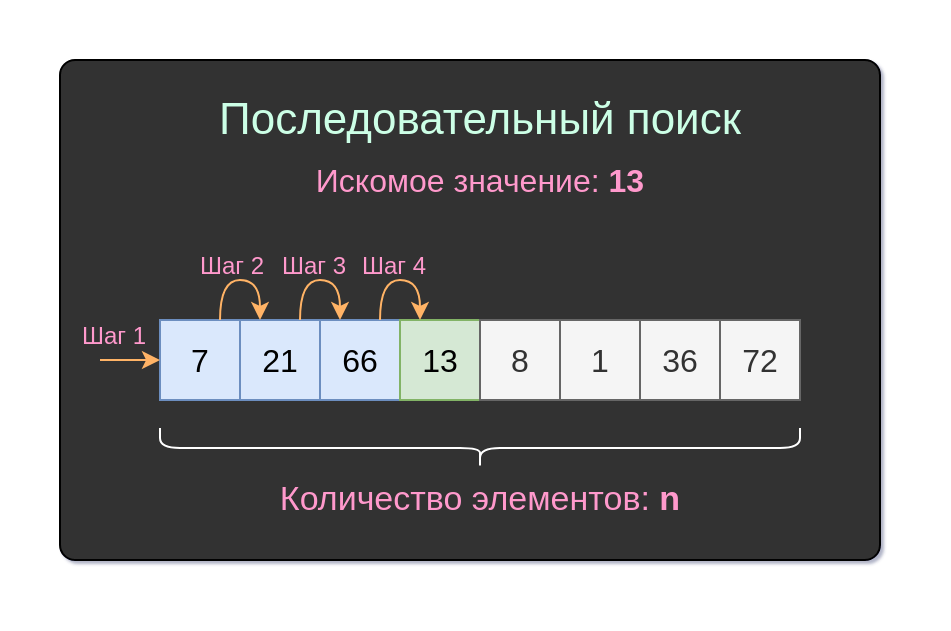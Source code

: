 <mxfile version="24.9.2" pages="2">
  <diagram id="FR7Qf6IYh1irG_nzxeW-" name="sequential search">
    <mxGraphModel dx="797" dy="439" grid="1" gridSize="10" guides="1" tooltips="1" connect="1" arrows="1" fold="1" page="1" pageScale="1" pageWidth="827" pageHeight="1169" math="0" shadow="1">
      <root>
        <mxCell id="0" />
        <mxCell id="1" parent="0" />
        <mxCell id="ybD-M8TghTTUHIzlTGK1-26" value="" style="rounded=1;whiteSpace=wrap;html=1;arcSize=3;fillColor=#303030;" vertex="1" parent="1">
          <mxGeometry x="30" y="30" width="410" height="250" as="geometry" />
        </mxCell>
        <mxCell id="ybD-M8TghTTUHIzlTGK1-1" value="&lt;font color=&quot;#ccffe6&quot; style=&quot;font-size: 22px;&quot;&gt;Последовательный поиск&lt;/font&gt;" style="text;html=1;align=center;verticalAlign=middle;whiteSpace=wrap;rounded=0;" vertex="1" parent="1">
          <mxGeometry x="105" y="40" width="270" height="40" as="geometry" />
        </mxCell>
        <mxCell id="ybD-M8TghTTUHIzlTGK1-3" value="&lt;font style=&quot;font-size: 16px;&quot; color=&quot;#ff99cc&quot;&gt;Искомое значение: &lt;b style=&quot;&quot;&gt;&lt;font style=&quot;&quot;&gt;13&lt;/font&gt;&lt;/b&gt;&lt;/font&gt;" style="text;html=1;align=center;verticalAlign=middle;whiteSpace=wrap;rounded=0;" vertex="1" parent="1">
          <mxGeometry x="155" y="80" width="170" height="20" as="geometry" />
        </mxCell>
        <mxCell id="ybD-M8TghTTUHIzlTGK1-4" value="&lt;font style=&quot;font-size: 16px;&quot;&gt;7&lt;/font&gt;" style="rounded=0;whiteSpace=wrap;html=1;fillColor=#dae8fc;strokeColor=#6c8ebf;" vertex="1" parent="1">
          <mxGeometry x="80" y="160" width="40" height="40" as="geometry" />
        </mxCell>
        <mxCell id="ybD-M8TghTTUHIzlTGK1-5" value="&lt;font style=&quot;font-size: 16px;&quot;&gt;21&lt;/font&gt;" style="rounded=0;whiteSpace=wrap;html=1;fillColor=#dae8fc;strokeColor=#6c8ebf;" vertex="1" parent="1">
          <mxGeometry x="120" y="160" width="40" height="40" as="geometry" />
        </mxCell>
        <mxCell id="ybD-M8TghTTUHIzlTGK1-6" value="&lt;font style=&quot;font-size: 16px;&quot;&gt;66&lt;/font&gt;" style="rounded=0;whiteSpace=wrap;html=1;fillColor=#dae8fc;strokeColor=#6c8ebf;" vertex="1" parent="1">
          <mxGeometry x="160" y="160" width="40" height="40" as="geometry" />
        </mxCell>
        <mxCell id="ybD-M8TghTTUHIzlTGK1-7" value="&lt;font style=&quot;font-size: 16px;&quot;&gt;13&lt;/font&gt;" style="rounded=0;whiteSpace=wrap;html=1;fillColor=#d5e8d4;strokeColor=#82b366;" vertex="1" parent="1">
          <mxGeometry x="200" y="160" width="40" height="40" as="geometry" />
        </mxCell>
        <mxCell id="ybD-M8TghTTUHIzlTGK1-8" value="&lt;font style=&quot;font-size: 16px;&quot;&gt;8&lt;/font&gt;" style="rounded=0;whiteSpace=wrap;html=1;strokeColor=#666666;fillColor=#f5f5f5;fontColor=#333333;" vertex="1" parent="1">
          <mxGeometry x="240" y="160" width="40" height="40" as="geometry" />
        </mxCell>
        <mxCell id="ybD-M8TghTTUHIzlTGK1-9" value="&lt;font style=&quot;font-size: 16px;&quot;&gt;1&lt;/font&gt;" style="rounded=0;whiteSpace=wrap;html=1;strokeColor=#666666;fillColor=#f5f5f5;fontColor=#333333;" vertex="1" parent="1">
          <mxGeometry x="280" y="160" width="40" height="40" as="geometry" />
        </mxCell>
        <mxCell id="ybD-M8TghTTUHIzlTGK1-10" value="&lt;font style=&quot;font-size: 16px;&quot;&gt;36&lt;/font&gt;" style="rounded=0;whiteSpace=wrap;html=1;strokeColor=#666666;fillColor=#f5f5f5;fontColor=#333333;" vertex="1" parent="1">
          <mxGeometry x="320" y="160" width="40" height="40" as="geometry" />
        </mxCell>
        <mxCell id="ybD-M8TghTTUHIzlTGK1-11" value="&lt;font style=&quot;font-size: 16px;&quot;&gt;72&lt;/font&gt;" style="rounded=0;whiteSpace=wrap;html=1;strokeColor=#666666;fillColor=#f5f5f5;fontColor=#333333;" vertex="1" parent="1">
          <mxGeometry x="360" y="160" width="40" height="40" as="geometry" />
        </mxCell>
        <mxCell id="ybD-M8TghTTUHIzlTGK1-12" value="" style="shape=curlyBracket;whiteSpace=wrap;html=1;rounded=1;flipH=1;labelPosition=right;verticalLabelPosition=middle;align=left;verticalAlign=middle;rotation=90;strokeColor=#FFFFFF;" vertex="1" parent="1">
          <mxGeometry x="230" y="64" width="20" height="320" as="geometry" />
        </mxCell>
        <mxCell id="ybD-M8TghTTUHIzlTGK1-14" value="&lt;font style=&quot;font-size: 17px;&quot; color=&quot;#ff99cc&quot;&gt;Количество элементов: &lt;b style=&quot;&quot;&gt;&lt;font style=&quot;&quot;&gt;n&lt;/font&gt;&lt;/b&gt;&lt;/font&gt;" style="text;html=1;align=center;verticalAlign=middle;whiteSpace=wrap;rounded=0;" vertex="1" parent="1">
          <mxGeometry x="135" y="240" width="210" height="20" as="geometry" />
        </mxCell>
        <mxCell id="ybD-M8TghTTUHIzlTGK1-18" value="" style="curved=1;endArrow=classic;html=1;rounded=0;entryX=0.25;entryY=0;entryDx=0;entryDy=0;exitX=0.75;exitY=0;exitDx=0;exitDy=0;strokeColor=#FFB366;" edge="1" parent="1" source="ybD-M8TghTTUHIzlTGK1-5" target="ybD-M8TghTTUHIzlTGK1-6">
          <mxGeometry width="50" height="50" relative="1" as="geometry">
            <mxPoint x="140" y="160" as="sourcePoint" />
            <mxPoint x="180" y="160" as="targetPoint" />
            <Array as="points">
              <mxPoint x="150" y="140" />
              <mxPoint x="170" y="140" />
            </Array>
          </mxGeometry>
        </mxCell>
        <mxCell id="ybD-M8TghTTUHIzlTGK1-19" value="" style="curved=1;endArrow=classic;html=1;rounded=0;entryX=0.25;entryY=0;entryDx=0;entryDy=0;exitX=0.75;exitY=0;exitDx=0;exitDy=0;strokeColor=#FFB366;" edge="1" parent="1">
          <mxGeometry width="50" height="50" relative="1" as="geometry">
            <mxPoint x="110" y="160" as="sourcePoint" />
            <mxPoint x="130" y="160" as="targetPoint" />
            <Array as="points">
              <mxPoint x="110" y="140" />
              <mxPoint x="130" y="140" />
            </Array>
          </mxGeometry>
        </mxCell>
        <mxCell id="ybD-M8TghTTUHIzlTGK1-20" value="" style="curved=1;endArrow=classic;html=1;rounded=0;entryX=0.25;entryY=0;entryDx=0;entryDy=0;exitX=0.75;exitY=0;exitDx=0;exitDy=0;strokeColor=#FFB366;" edge="1" parent="1">
          <mxGeometry width="50" height="50" relative="1" as="geometry">
            <mxPoint x="190" y="160" as="sourcePoint" />
            <mxPoint x="210" y="160" as="targetPoint" />
            <Array as="points">
              <mxPoint x="190" y="140" />
              <mxPoint x="210" y="140" />
            </Array>
          </mxGeometry>
        </mxCell>
        <mxCell id="ybD-M8TghTTUHIzlTGK1-22" value="" style="endArrow=classic;html=1;rounded=0;strokeColor=#FFB366;" edge="1" parent="1">
          <mxGeometry width="50" height="50" relative="1" as="geometry">
            <mxPoint x="50" y="180" as="sourcePoint" />
            <mxPoint x="80" y="180" as="targetPoint" />
          </mxGeometry>
        </mxCell>
        <mxCell id="ybD-M8TghTTUHIzlTGK1-23" value="&lt;font color=&quot;#ff99cc&quot;&gt;Шаг 2&lt;/font&gt;" style="text;html=1;align=center;verticalAlign=middle;whiteSpace=wrap;rounded=0;" vertex="1" parent="1">
          <mxGeometry x="98" y="124" width="36" height="18" as="geometry" />
        </mxCell>
        <mxCell id="ybD-M8TghTTUHIzlTGK1-27" value="&lt;font color=&quot;#ff99cc&quot;&gt;Шаг 3&lt;/font&gt;" style="text;html=1;align=center;verticalAlign=middle;whiteSpace=wrap;rounded=0;" vertex="1" parent="1">
          <mxGeometry x="139" y="124" width="36" height="18" as="geometry" />
        </mxCell>
        <mxCell id="ybD-M8TghTTUHIzlTGK1-28" value="&lt;font color=&quot;#ff99cc&quot;&gt;Шаг 4&lt;/font&gt;" style="text;html=1;align=center;verticalAlign=middle;whiteSpace=wrap;rounded=0;" vertex="1" parent="1">
          <mxGeometry x="179" y="124" width="36" height="18" as="geometry" />
        </mxCell>
        <mxCell id="ybD-M8TghTTUHIzlTGK1-29" value="&lt;font color=&quot;#ff99cc&quot;&gt;Шаг 1&lt;/font&gt;" style="text;html=1;align=center;verticalAlign=middle;whiteSpace=wrap;rounded=0;" vertex="1" parent="1">
          <mxGeometry x="39" y="159" width="36" height="17" as="geometry" />
        </mxCell>
        <mxCell id="ybD-M8TghTTUHIzlTGK1-30" value="" style="endArrow=none;html=1;rounded=0;strokeWidth=0;strokeColor=none;" edge="1" parent="1">
          <mxGeometry width="50" height="50" relative="1" as="geometry">
            <mxPoint y="310" as="sourcePoint" />
            <mxPoint x="470" y="310" as="targetPoint" />
          </mxGeometry>
        </mxCell>
        <mxCell id="ybD-M8TghTTUHIzlTGK1-31" value="" style="endArrow=none;html=1;rounded=0;strokeWidth=0;strokeColor=none;" edge="1" parent="1">
          <mxGeometry width="50" height="50" relative="1" as="geometry">
            <mxPoint as="sourcePoint" />
            <mxPoint x="470" as="targetPoint" />
          </mxGeometry>
        </mxCell>
        <mxCell id="ybD-M8TghTTUHIzlTGK1-32" value="" style="endArrow=none;html=1;rounded=0;strokeWidth=0;strokeColor=none;" edge="1" parent="1">
          <mxGeometry width="50" height="50" relative="1" as="geometry">
            <mxPoint as="sourcePoint" />
            <mxPoint y="310" as="targetPoint" />
          </mxGeometry>
        </mxCell>
        <mxCell id="ybD-M8TghTTUHIzlTGK1-33" value="" style="endArrow=none;html=1;rounded=0;strokeWidth=0;strokeColor=none;" edge="1" parent="1">
          <mxGeometry width="50" height="50" relative="1" as="geometry">
            <mxPoint x="470" as="sourcePoint" />
            <mxPoint x="470" y="310" as="targetPoint" />
          </mxGeometry>
        </mxCell>
      </root>
    </mxGraphModel>
  </diagram>
  <diagram id="oipo0G0UoFGWfy8W50Kk" name="binary search">
    <mxGraphModel dx="1195" dy="659" grid="1" gridSize="10" guides="1" tooltips="1" connect="1" arrows="1" fold="1" page="1" pageScale="1" pageWidth="827" pageHeight="1169" math="0" shadow="0">
      <root>
        <mxCell id="0" />
        <mxCell id="1" parent="0" />
        <mxCell id="ki8cOcfFtMq-1yCrDE_L-1" value="" style="rounded=1;whiteSpace=wrap;html=1;arcSize=3;fillColor=#303030;" vertex="1" parent="1">
          <mxGeometry x="30" y="30" width="570" height="370" as="geometry" />
        </mxCell>
        <mxCell id="ki8cOcfFtMq-1yCrDE_L-2" value="&lt;font color=&quot;#ccffe6&quot; style=&quot;font-size: 22px;&quot;&gt;Бинарный поиск&lt;/font&gt;" style="text;html=1;align=center;verticalAlign=middle;whiteSpace=wrap;rounded=0;" vertex="1" parent="1">
          <mxGeometry x="195" y="40" width="240" height="40" as="geometry" />
        </mxCell>
        <mxCell id="ki8cOcfFtMq-1yCrDE_L-3" value="&lt;font style=&quot;font-size: 17px;&quot; color=&quot;#ff99cc&quot;&gt;Искомое значение: &lt;b style=&quot;&quot;&gt;&lt;font style=&quot;&quot;&gt;13&lt;/font&gt;&lt;/b&gt;&lt;/font&gt;" style="text;html=1;align=center;verticalAlign=middle;whiteSpace=wrap;rounded=0;" vertex="1" parent="1">
          <mxGeometry x="235" y="80" width="185" height="20" as="geometry" />
        </mxCell>
        <mxCell id="ki8cOcfFtMq-1yCrDE_L-4" value="&lt;font style=&quot;font-size: 16px;&quot;&gt;1&lt;/font&gt;" style="rounded=0;whiteSpace=wrap;html=1;fillColor=#dae8fc;strokeColor=#6c8ebf;" vertex="1" parent="1">
          <mxGeometry x="80" y="160" width="40" height="40" as="geometry" />
        </mxCell>
        <mxCell id="ki8cOcfFtMq-1yCrDE_L-5" value="&lt;font style=&quot;font-size: 16px;&quot;&gt;7&lt;/font&gt;" style="rounded=0;whiteSpace=wrap;html=1;fillColor=#dae8fc;strokeColor=#6c8ebf;" vertex="1" parent="1">
          <mxGeometry x="120" y="160" width="40" height="40" as="geometry" />
        </mxCell>
        <mxCell id="ki8cOcfFtMq-1yCrDE_L-6" value="&lt;font style=&quot;font-size: 16px;&quot;&gt;8&lt;/font&gt;" style="rounded=0;whiteSpace=wrap;html=1;fillColor=#dae8fc;strokeColor=#6c8ebf;" vertex="1" parent="1">
          <mxGeometry x="160" y="160" width="40" height="40" as="geometry" />
        </mxCell>
        <mxCell id="ki8cOcfFtMq-1yCrDE_L-7" value="&lt;font style=&quot;font-size: 16px;&quot;&gt;13&lt;/font&gt;" style="rounded=0;whiteSpace=wrap;html=1;fillColor=#dae8fc;strokeColor=#6c8ebf;" vertex="1" parent="1">
          <mxGeometry x="200" y="160" width="40" height="40" as="geometry" />
        </mxCell>
        <mxCell id="ki8cOcfFtMq-1yCrDE_L-8" value="&lt;font style=&quot;font-size: 16px;&quot;&gt;36&lt;/font&gt;" style="rounded=0;whiteSpace=wrap;html=1;strokeColor=#6c8ebf;fillColor=#dae8fc;" vertex="1" parent="1">
          <mxGeometry x="240" y="160" width="40" height="40" as="geometry" />
        </mxCell>
        <mxCell id="ki8cOcfFtMq-1yCrDE_L-10" value="72" style="rounded=0;whiteSpace=wrap;html=1;strokeColor=#666666;fillColor=#f5f5f5;fontColor=#333333;fontSize=16;" vertex="1" parent="1">
          <mxGeometry x="320" y="160" width="40" height="40" as="geometry" />
        </mxCell>
        <mxCell id="ki8cOcfFtMq-1yCrDE_L-11" value="89" style="rounded=0;whiteSpace=wrap;html=1;strokeColor=#666666;fillColor=#f5f5f5;fontColor=#333333;fontSize=16;" vertex="1" parent="1">
          <mxGeometry x="360" y="160" width="40" height="40" as="geometry" />
        </mxCell>
        <mxCell id="ki8cOcfFtMq-1yCrDE_L-21" value="&lt;font color=&quot;#ff99cc&quot;&gt;Шаг 1&lt;/font&gt;" style="text;html=1;align=center;verticalAlign=middle;whiteSpace=wrap;rounded=0;" vertex="1" parent="1">
          <mxGeometry x="262" y="124" width="39" height="23" as="geometry" />
        </mxCell>
        <mxCell id="ki8cOcfFtMq-1yCrDE_L-22" value="" style="endArrow=none;html=1;rounded=0;strokeWidth=0;strokeColor=none;" edge="1" parent="1">
          <mxGeometry width="50" height="50" relative="1" as="geometry">
            <mxPoint y="430" as="sourcePoint" />
            <mxPoint x="630" y="430" as="targetPoint" />
          </mxGeometry>
        </mxCell>
        <mxCell id="ki8cOcfFtMq-1yCrDE_L-23" value="" style="endArrow=none;html=1;rounded=0;strokeWidth=0;strokeColor=none;" edge="1" parent="1">
          <mxGeometry width="50" height="50" relative="1" as="geometry">
            <mxPoint as="sourcePoint" />
            <mxPoint x="630" as="targetPoint" />
          </mxGeometry>
        </mxCell>
        <mxCell id="ki8cOcfFtMq-1yCrDE_L-24" value="" style="endArrow=none;html=1;rounded=0;strokeWidth=0;strokeColor=none;" edge="1" parent="1">
          <mxGeometry width="50" height="50" relative="1" as="geometry">
            <mxPoint as="sourcePoint" />
            <mxPoint y="430" as="targetPoint" />
          </mxGeometry>
        </mxCell>
        <mxCell id="ki8cOcfFtMq-1yCrDE_L-25" value="" style="endArrow=none;html=1;rounded=0;strokeWidth=0;strokeColor=none;" edge="1" parent="1">
          <mxGeometry width="50" height="50" relative="1" as="geometry">
            <mxPoint x="630" as="sourcePoint" />
            <mxPoint x="630" y="430" as="targetPoint" />
          </mxGeometry>
        </mxCell>
        <mxCell id="ki8cOcfFtMq-1yCrDE_L-26" value="103" style="rounded=0;whiteSpace=wrap;html=1;strokeColor=#666666;fillColor=#f5f5f5;fontColor=#333333;fontSize=16;" vertex="1" parent="1">
          <mxGeometry x="400" y="160" width="40" height="40" as="geometry" />
        </mxCell>
        <mxCell id="ki8cOcfFtMq-1yCrDE_L-27" value="231" style="rounded=0;whiteSpace=wrap;html=1;strokeColor=#666666;fillColor=#f5f5f5;fontColor=#333333;fontSize=16;" vertex="1" parent="1">
          <mxGeometry x="440" y="160" width="40" height="40" as="geometry" />
        </mxCell>
        <mxCell id="ki8cOcfFtMq-1yCrDE_L-28" value="243" style="rounded=0;whiteSpace=wrap;html=1;strokeColor=#666666;fillColor=#f5f5f5;fontColor=#333333;fontSize=16;" vertex="1" parent="1">
          <mxGeometry x="480" y="160" width="40" height="40" as="geometry" />
        </mxCell>
        <mxCell id="ki8cOcfFtMq-1yCrDE_L-29" value="287" style="rounded=0;whiteSpace=wrap;html=1;strokeColor=#666666;fillColor=#f5f5f5;fontColor=#333333;fontSize=16;" vertex="1" parent="1">
          <mxGeometry x="520" y="160" width="40" height="40" as="geometry" />
        </mxCell>
        <mxCell id="ki8cOcfFtMq-1yCrDE_L-30" value="" style="endArrow=classic;html=1;rounded=0;strokeColor=#FFB366;" edge="1" parent="1">
          <mxGeometry width="50" height="50" relative="1" as="geometry">
            <mxPoint x="299.8" y="140.4" as="sourcePoint" />
            <mxPoint x="299.8" y="160" as="targetPoint" />
          </mxGeometry>
        </mxCell>
        <mxCell id="ki8cOcfFtMq-1yCrDE_L-33" value="" style="endArrow=none;html=1;rounded=0;fillColor=#f5f5f5;strokeColor=#666666;" edge="1" parent="1">
          <mxGeometry width="50" height="50" relative="1" as="geometry">
            <mxPoint x="320" y="200" as="sourcePoint" />
            <mxPoint x="360" y="160" as="targetPoint" />
          </mxGeometry>
        </mxCell>
        <mxCell id="ki8cOcfFtMq-1yCrDE_L-34" value="" style="endArrow=none;html=1;rounded=0;fillColor=#f5f5f5;strokeColor=#666666;" edge="1" parent="1">
          <mxGeometry width="50" height="50" relative="1" as="geometry">
            <mxPoint x="360" y="200" as="sourcePoint" />
            <mxPoint x="320" y="160" as="targetPoint" />
          </mxGeometry>
        </mxCell>
        <mxCell id="ki8cOcfFtMq-1yCrDE_L-35" value="" style="endArrow=none;html=1;rounded=0;fillColor=#f5f5f5;strokeColor=#666666;" edge="1" parent="1">
          <mxGeometry width="50" height="50" relative="1" as="geometry">
            <mxPoint x="360.63" y="200" as="sourcePoint" />
            <mxPoint x="400.63" y="160" as="targetPoint" />
          </mxGeometry>
        </mxCell>
        <mxCell id="ki8cOcfFtMq-1yCrDE_L-36" value="" style="endArrow=none;html=1;rounded=0;fillColor=#f5f5f5;strokeColor=#666666;" edge="1" parent="1">
          <mxGeometry width="50" height="50" relative="1" as="geometry">
            <mxPoint x="400.63" y="200" as="sourcePoint" />
            <mxPoint x="360.63" y="160" as="targetPoint" />
          </mxGeometry>
        </mxCell>
        <mxCell id="ki8cOcfFtMq-1yCrDE_L-37" value="" style="endArrow=none;html=1;rounded=0;fillColor=#f5f5f5;strokeColor=#666666;" edge="1" parent="1">
          <mxGeometry width="50" height="50" relative="1" as="geometry">
            <mxPoint x="400" y="200" as="sourcePoint" />
            <mxPoint x="440" y="160" as="targetPoint" />
          </mxGeometry>
        </mxCell>
        <mxCell id="ki8cOcfFtMq-1yCrDE_L-38" value="" style="endArrow=none;html=1;rounded=0;fillColor=#f5f5f5;strokeColor=#666666;" edge="1" parent="1">
          <mxGeometry width="50" height="50" relative="1" as="geometry">
            <mxPoint x="440" y="200" as="sourcePoint" />
            <mxPoint x="400" y="160" as="targetPoint" />
          </mxGeometry>
        </mxCell>
        <mxCell id="ki8cOcfFtMq-1yCrDE_L-39" value="" style="endArrow=none;html=1;rounded=0;fillColor=#f5f5f5;strokeColor=#666666;" edge="1" parent="1">
          <mxGeometry width="50" height="50" relative="1" as="geometry">
            <mxPoint x="440" y="200" as="sourcePoint" />
            <mxPoint x="480" y="160" as="targetPoint" />
          </mxGeometry>
        </mxCell>
        <mxCell id="ki8cOcfFtMq-1yCrDE_L-40" value="" style="endArrow=none;html=1;rounded=0;fillColor=#f5f5f5;strokeColor=#666666;" edge="1" parent="1">
          <mxGeometry width="50" height="50" relative="1" as="geometry">
            <mxPoint x="480" y="200" as="sourcePoint" />
            <mxPoint x="440" y="160" as="targetPoint" />
          </mxGeometry>
        </mxCell>
        <mxCell id="ki8cOcfFtMq-1yCrDE_L-41" value="" style="endArrow=none;html=1;rounded=0;fillColor=#f5f5f5;strokeColor=#666666;" edge="1" parent="1">
          <mxGeometry width="50" height="50" relative="1" as="geometry">
            <mxPoint x="480" y="200" as="sourcePoint" />
            <mxPoint x="520" y="160" as="targetPoint" />
          </mxGeometry>
        </mxCell>
        <mxCell id="ki8cOcfFtMq-1yCrDE_L-42" value="" style="endArrow=none;html=1;rounded=0;fillColor=#f5f5f5;strokeColor=#666666;" edge="1" parent="1">
          <mxGeometry width="50" height="50" relative="1" as="geometry">
            <mxPoint x="520" y="200" as="sourcePoint" />
            <mxPoint x="480" y="160" as="targetPoint" />
          </mxGeometry>
        </mxCell>
        <mxCell id="ki8cOcfFtMq-1yCrDE_L-43" value="" style="endArrow=none;html=1;rounded=0;fillColor=#f5f5f5;strokeColor=#666666;" edge="1" parent="1">
          <mxGeometry width="50" height="50" relative="1" as="geometry">
            <mxPoint x="520" y="200" as="sourcePoint" />
            <mxPoint x="560" y="160" as="targetPoint" />
          </mxGeometry>
        </mxCell>
        <mxCell id="ki8cOcfFtMq-1yCrDE_L-44" value="" style="endArrow=none;html=1;rounded=0;fillColor=#f5f5f5;strokeColor=#666666;" edge="1" parent="1">
          <mxGeometry width="50" height="50" relative="1" as="geometry">
            <mxPoint x="560" y="200" as="sourcePoint" />
            <mxPoint x="520" y="160" as="targetPoint" />
          </mxGeometry>
        </mxCell>
        <mxCell id="ki8cOcfFtMq-1yCrDE_L-48" value="13" style="rounded=0;whiteSpace=wrap;html=1;fillColor=#dae8fc;strokeColor=#6c8ebf;fontSize=16;" vertex="1" parent="1">
          <mxGeometry x="200" y="240" width="40" height="40" as="geometry" />
        </mxCell>
        <mxCell id="ki8cOcfFtMq-1yCrDE_L-51" value="&lt;font color=&quot;#ff99cc&quot;&gt;Шаг 2&lt;/font&gt;" style="text;html=1;align=center;verticalAlign=middle;whiteSpace=wrap;rounded=0;" vertex="1" parent="1">
          <mxGeometry x="139" y="205.5" width="40" height="23" as="geometry" />
        </mxCell>
        <mxCell id="ki8cOcfFtMq-1yCrDE_L-52" value="" style="endArrow=classic;html=1;rounded=0;strokeColor=#FFB366;" edge="1" parent="1">
          <mxGeometry width="50" height="50" relative="1" as="geometry">
            <mxPoint x="178.8" y="220.4" as="sourcePoint" />
            <mxPoint x="178.8" y="240" as="targetPoint" />
          </mxGeometry>
        </mxCell>
        <mxCell id="ki8cOcfFtMq-1yCrDE_L-65" value="&lt;font color=&quot;#ff99cc&quot;&gt;Шаг 3&lt;/font&gt;" style="text;html=1;align=center;verticalAlign=middle;whiteSpace=wrap;rounded=0;" vertex="1" parent="1">
          <mxGeometry x="180" y="284" width="40" height="23" as="geometry" />
        </mxCell>
        <mxCell id="ki8cOcfFtMq-1yCrDE_L-66" value="" style="endArrow=classic;html=1;rounded=0;strokeColor=#FFB366;" edge="1" parent="1">
          <mxGeometry width="50" height="50" relative="1" as="geometry">
            <mxPoint x="218.8" y="300.4" as="sourcePoint" />
            <mxPoint x="218.8" y="320" as="targetPoint" />
          </mxGeometry>
        </mxCell>
        <mxCell id="ki8cOcfFtMq-1yCrDE_L-68" value="72" style="rounded=0;whiteSpace=wrap;html=1;strokeColor=#666666;fillColor=#696969;fontColor=#333333;" vertex="1" parent="1">
          <mxGeometry x="320" y="240" width="40" height="40" as="geometry" />
        </mxCell>
        <mxCell id="ki8cOcfFtMq-1yCrDE_L-69" value="89" style="rounded=0;whiteSpace=wrap;html=1;strokeColor=#666666;fillColor=#696969;fontColor=#333333;" vertex="1" parent="1">
          <mxGeometry x="360" y="240" width="40" height="40" as="geometry" />
        </mxCell>
        <mxCell id="ki8cOcfFtMq-1yCrDE_L-70" value="103" style="rounded=0;whiteSpace=wrap;html=1;strokeColor=#666666;fillColor=#696969;fontColor=#333333;" vertex="1" parent="1">
          <mxGeometry x="400" y="240" width="40" height="40" as="geometry" />
        </mxCell>
        <mxCell id="ki8cOcfFtMq-1yCrDE_L-71" value="231" style="rounded=0;whiteSpace=wrap;html=1;strokeColor=#666666;fillColor=#696969;fontColor=#333333;" vertex="1" parent="1">
          <mxGeometry x="440" y="240" width="40" height="40" as="geometry" />
        </mxCell>
        <mxCell id="ki8cOcfFtMq-1yCrDE_L-72" value="243" style="rounded=0;whiteSpace=wrap;html=1;strokeColor=#666666;fillColor=#696969;fontColor=#333333;fontSize=16;" vertex="1" parent="1">
          <mxGeometry x="480" y="240" width="40" height="40" as="geometry" />
        </mxCell>
        <mxCell id="ki8cOcfFtMq-1yCrDE_L-73" value="287" style="rounded=0;whiteSpace=wrap;html=1;strokeColor=#666666;fillColor=#696969;fontColor=#333333;fontSize=16;" vertex="1" parent="1">
          <mxGeometry x="520" y="240" width="40" height="40" as="geometry" />
        </mxCell>
        <mxCell id="ki8cOcfFtMq-1yCrDE_L-88" value="44" style="rounded=0;whiteSpace=wrap;html=1;strokeColor=#666666;fillColor=#696969;fontColor=#333333;" vertex="1" parent="1">
          <mxGeometry x="280" y="240" width="40" height="40" as="geometry" />
        </mxCell>
        <mxCell id="ki8cOcfFtMq-1yCrDE_L-91" value="7" style="rounded=0;whiteSpace=wrap;html=1;strokeColor=#666666;fillColor=#696969;fontColor=#333333;fontSize=16;" vertex="1" parent="1">
          <mxGeometry x="120" y="320" width="40" height="40" as="geometry" />
        </mxCell>
        <mxCell id="ki8cOcfFtMq-1yCrDE_L-92" value="8" style="rounded=0;whiteSpace=wrap;html=1;strokeColor=#666666;fillColor=#696969;fontColor=#333333;fontSize=16;" vertex="1" parent="1">
          <mxGeometry x="160" y="320" width="40" height="40" as="geometry" />
        </mxCell>
        <mxCell id="ki8cOcfFtMq-1yCrDE_L-93" value="1" style="rounded=0;whiteSpace=wrap;html=1;strokeColor=#666666;fillColor=#696969;fontColor=#333333;fontSize=16;" vertex="1" parent="1">
          <mxGeometry x="80" y="320" width="40" height="40" as="geometry" />
        </mxCell>
        <mxCell id="ki8cOcfFtMq-1yCrDE_L-9" value="&lt;font style=&quot;font-size: 16px;&quot;&gt;44&lt;/font&gt;" style="rounded=0;whiteSpace=wrap;html=1;strokeColor=#d79b00;fillColor=#ffe6cc;" vertex="1" parent="1">
          <mxGeometry x="280" y="160" width="40" height="40" as="geometry" />
        </mxCell>
        <mxCell id="ki8cOcfFtMq-1yCrDE_L-94" value="" style="endArrow=none;html=1;rounded=0;fillColor=#f5f5f5;strokeColor=#666666;" edge="1" parent="1">
          <mxGeometry width="50" height="50" relative="1" as="geometry">
            <mxPoint x="280" y="200" as="sourcePoint" />
            <mxPoint x="320" y="160" as="targetPoint" />
          </mxGeometry>
        </mxCell>
        <mxCell id="ki8cOcfFtMq-1yCrDE_L-95" value="" style="endArrow=none;html=1;rounded=0;fillColor=#f5f5f5;strokeColor=#666666;" edge="1" parent="1">
          <mxGeometry width="50" height="50" relative="1" as="geometry">
            <mxPoint x="320" y="200" as="sourcePoint" />
            <mxPoint x="280" y="160" as="targetPoint" />
          </mxGeometry>
        </mxCell>
        <mxCell id="ki8cOcfFtMq-1yCrDE_L-98" value="44" style="rounded=0;whiteSpace=wrap;html=1;strokeColor=#666666;fillColor=#696969;fontColor=#333333;fontSize=16;" vertex="1" parent="1">
          <mxGeometry x="280" y="240" width="40" height="40" as="geometry" />
        </mxCell>
        <mxCell id="ki8cOcfFtMq-1yCrDE_L-99" value="72" style="rounded=0;whiteSpace=wrap;html=1;strokeColor=#666666;fillColor=#696969;fontColor=#333333;fontSize=16;" vertex="1" parent="1">
          <mxGeometry x="320" y="240" width="40" height="40" as="geometry" />
        </mxCell>
        <mxCell id="ki8cOcfFtMq-1yCrDE_L-100" value="89" style="rounded=0;whiteSpace=wrap;html=1;strokeColor=#666666;fillColor=#696969;fontColor=#333333;fontSize=16;" vertex="1" parent="1">
          <mxGeometry x="360" y="240" width="40" height="40" as="geometry" />
        </mxCell>
        <mxCell id="ki8cOcfFtMq-1yCrDE_L-101" value="103" style="rounded=0;whiteSpace=wrap;html=1;strokeColor=#666666;fillColor=#696969;fontColor=#333333;fontSize=16;" vertex="1" parent="1">
          <mxGeometry x="400" y="240" width="40" height="40" as="geometry" />
        </mxCell>
        <mxCell id="ki8cOcfFtMq-1yCrDE_L-102" value="231" style="rounded=0;whiteSpace=wrap;html=1;strokeColor=#666666;fillColor=#696969;fontColor=#333333;fontSize=16;" vertex="1" parent="1">
          <mxGeometry x="440" y="240" width="40" height="40" as="geometry" />
        </mxCell>
        <mxCell id="ki8cOcfFtMq-1yCrDE_L-103" value="243" style="rounded=0;whiteSpace=wrap;html=1;strokeColor=#666666;fillColor=#696969;fontColor=#333333;fontSize=16;" vertex="1" parent="1">
          <mxGeometry x="480" y="320" width="40" height="40" as="geometry" />
        </mxCell>
        <mxCell id="ki8cOcfFtMq-1yCrDE_L-104" value="287" style="rounded=0;whiteSpace=wrap;html=1;strokeColor=#666666;fillColor=#696969;fontColor=#333333;fontSize=16;" vertex="1" parent="1">
          <mxGeometry x="520" y="320" width="40" height="40" as="geometry" />
        </mxCell>
        <mxCell id="ki8cOcfFtMq-1yCrDE_L-105" value="44" style="rounded=0;whiteSpace=wrap;html=1;strokeColor=#666666;fillColor=#696969;fontColor=#333333;fontSize=16;" vertex="1" parent="1">
          <mxGeometry x="280" y="320" width="40" height="40" as="geometry" />
        </mxCell>
        <mxCell id="ki8cOcfFtMq-1yCrDE_L-106" value="72" style="rounded=0;whiteSpace=wrap;html=1;strokeColor=#666666;fillColor=#696969;fontColor=#333333;fontSize=16;" vertex="1" parent="1">
          <mxGeometry x="320" y="320" width="40" height="40" as="geometry" />
        </mxCell>
        <mxCell id="ki8cOcfFtMq-1yCrDE_L-107" value="89" style="rounded=0;whiteSpace=wrap;html=1;strokeColor=#666666;fillColor=#696969;fontColor=#333333;fontSize=16;" vertex="1" parent="1">
          <mxGeometry x="360" y="320" width="40" height="40" as="geometry" />
        </mxCell>
        <mxCell id="ki8cOcfFtMq-1yCrDE_L-108" value="103" style="rounded=0;whiteSpace=wrap;html=1;strokeColor=#666666;fillColor=#696969;fontColor=#333333;fontSize=16;" vertex="1" parent="1">
          <mxGeometry x="400" y="320" width="40" height="40" as="geometry" />
        </mxCell>
        <mxCell id="ki8cOcfFtMq-1yCrDE_L-109" value="231" style="rounded=0;whiteSpace=wrap;html=1;strokeColor=#666666;fillColor=#696969;fontColor=#333333;fontSize=16;" vertex="1" parent="1">
          <mxGeometry x="440" y="320" width="40" height="40" as="geometry" />
        </mxCell>
        <mxCell id="ki8cOcfFtMq-1yCrDE_L-110" value="7" style="rounded=0;whiteSpace=wrap;html=1;strokeColor=#666666;fillColor=#f5f5f5;fontColor=#333333;fontSize=16;" vertex="1" parent="1">
          <mxGeometry x="120" y="240" width="40" height="40" as="geometry" />
        </mxCell>
        <mxCell id="ki8cOcfFtMq-1yCrDE_L-111" value="1" style="rounded=0;whiteSpace=wrap;html=1;strokeColor=#666666;fillColor=#f5f5f5;fontColor=#333333;fontSize=16;" vertex="1" parent="1">
          <mxGeometry x="80" y="240" width="40" height="40" as="geometry" />
        </mxCell>
        <mxCell id="ki8cOcfFtMq-1yCrDE_L-96" value="8" style="rounded=0;whiteSpace=wrap;html=1;strokeColor=#d79b00;fillColor=#ffe6cc;fontSize=16;" vertex="1" parent="1">
          <mxGeometry x="160" y="240" width="40" height="40" as="geometry" />
        </mxCell>
        <mxCell id="ki8cOcfFtMq-1yCrDE_L-112" value="36" style="rounded=0;whiteSpace=wrap;html=1;strokeColor=#666666;fillColor=#f5f5f5;fontColor=#333333;fontSize=16;" vertex="1" parent="1">
          <mxGeometry x="240" y="320" width="40" height="40" as="geometry" />
        </mxCell>
        <mxCell id="ki8cOcfFtMq-1yCrDE_L-63" value="13" style="rounded=0;whiteSpace=wrap;html=1;fillColor=#d5e8d4;strokeColor=#82b366;fontSize=16;" vertex="1" parent="1">
          <mxGeometry x="200" y="320" width="40" height="40" as="geometry" />
        </mxCell>
        <mxCell id="ki8cOcfFtMq-1yCrDE_L-49" value="36" style="rounded=0;whiteSpace=wrap;html=1;strokeColor=#6c8ebf;fillColor=#dae8fc;fontSize=16;" vertex="1" parent="1">
          <mxGeometry x="240" y="240" width="40" height="40" as="geometry" />
        </mxCell>
        <mxCell id="ki8cOcfFtMq-1yCrDE_L-116" value="" style="endArrow=none;html=1;rounded=0;fillColor=#f5f5f5;strokeColor=#666666;" edge="1" parent="1">
          <mxGeometry width="50" height="50" relative="1" as="geometry">
            <mxPoint x="120" y="280" as="sourcePoint" />
            <mxPoint x="160" y="240" as="targetPoint" />
          </mxGeometry>
        </mxCell>
        <mxCell id="ki8cOcfFtMq-1yCrDE_L-117" value="" style="endArrow=none;html=1;rounded=0;fillColor=#f5f5f5;strokeColor=#666666;" edge="1" parent="1">
          <mxGeometry width="50" height="50" relative="1" as="geometry">
            <mxPoint x="160" y="280" as="sourcePoint" />
            <mxPoint x="120" y="240" as="targetPoint" />
          </mxGeometry>
        </mxCell>
        <mxCell id="ki8cOcfFtMq-1yCrDE_L-118" value="" style="endArrow=none;html=1;rounded=0;fillColor=#f5f5f5;strokeColor=#666666;" edge="1" parent="1">
          <mxGeometry width="50" height="50" relative="1" as="geometry">
            <mxPoint x="80" y="280" as="sourcePoint" />
            <mxPoint x="120" y="240" as="targetPoint" />
          </mxGeometry>
        </mxCell>
        <mxCell id="ki8cOcfFtMq-1yCrDE_L-119" value="" style="endArrow=none;html=1;rounded=0;fillColor=#f5f5f5;strokeColor=#666666;" edge="1" parent="1">
          <mxGeometry width="50" height="50" relative="1" as="geometry">
            <mxPoint x="120" y="280" as="sourcePoint" />
            <mxPoint x="80" y="240" as="targetPoint" />
          </mxGeometry>
        </mxCell>
      </root>
    </mxGraphModel>
  </diagram>
</mxfile>
